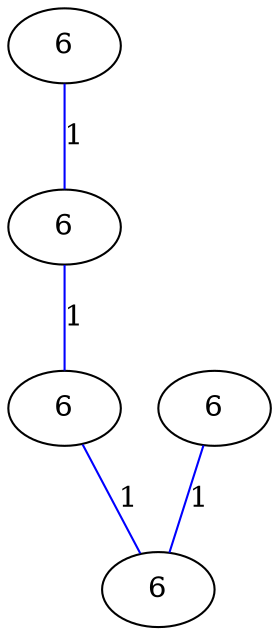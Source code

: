 graph G {
	0 [label="6"];
	1 [label="6"];
	2 [label="6"];
	3 [label="6"];
	4 [label="6"];
	0 -- 1 [label="1", color=blue];
	1 -- 2 [label="1", color=blue];
	2 -- 4 [label="1", color=blue];
	3 -- 4 [label="1", color=blue];
}
